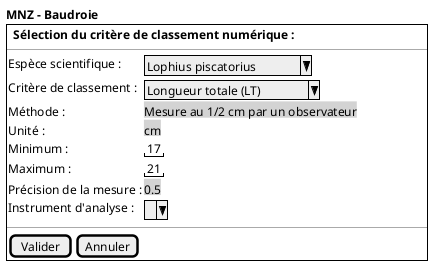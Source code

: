 @startsalt
{
    **MNZ - Baudroie**

  {+
    { | . |  <b>Sélection du critère de classement numérique :  | . | . | . | . | . | . | . | . | . |. |. |. |. |. |. |. |. |. |. |. |. |. |. |. |. }
    --
{
      Espèce scientifique :    | { ^Lophius piscatorius^ }

      Critère de classement :    | { ^Longueur totale (LT)^ }

      Méthode :    | <back:lightgrey><font color=black size=12>Mesure au 1/2 cm par un observateur

      Unité :   |  <back:lightgrey><font color=black size=12>cm

      Minimum :   |  "17"

      Maximum : | "21"

      Précision de la mesure :    |  <back:lightgrey><font color=black size=12>0.5

      Instrument d'analyse : { ^ ^ }

  }
      --
    { [Valider] | [Annuler] }
    }
 }
@endsalt